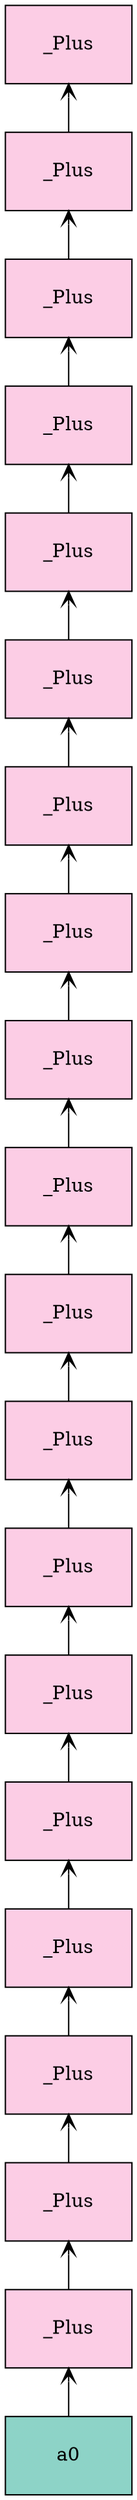 digraph plot {
	a0 [label=a0 fillcolor="#8dd3c7" fixedsize=true height=0.8034 shape=box style=filled width=1.3]
	_plus0 [label=_Plus fillcolor="#fccde5" fixedsize=true height=0.8034 shape=box style=filled width=1.3]
	_plus1 [label=_Plus fillcolor="#fccde5" fixedsize=true height=0.8034 shape=box style=filled width=1.3]
	_plus2 [label=_Plus fillcolor="#fccde5" fixedsize=true height=0.8034 shape=box style=filled width=1.3]
	_plus3 [label=_Plus fillcolor="#fccde5" fixedsize=true height=0.8034 shape=box style=filled width=1.3]
	_plus4 [label=_Plus fillcolor="#fccde5" fixedsize=true height=0.8034 shape=box style=filled width=1.3]
	_plus5 [label=_Plus fillcolor="#fccde5" fixedsize=true height=0.8034 shape=box style=filled width=1.3]
	_plus6 [label=_Plus fillcolor="#fccde5" fixedsize=true height=0.8034 shape=box style=filled width=1.3]
	_plus7 [label=_Plus fillcolor="#fccde5" fixedsize=true height=0.8034 shape=box style=filled width=1.3]
	_plus8 [label=_Plus fillcolor="#fccde5" fixedsize=true height=0.8034 shape=box style=filled width=1.3]
	_plus9 [label=_Plus fillcolor="#fccde5" fixedsize=true height=0.8034 shape=box style=filled width=1.3]
	_plus10 [label=_Plus fillcolor="#fccde5" fixedsize=true height=0.8034 shape=box style=filled width=1.3]
	_plus11 [label=_Plus fillcolor="#fccde5" fixedsize=true height=0.8034 shape=box style=filled width=1.3]
	_plus12 [label=_Plus fillcolor="#fccde5" fixedsize=true height=0.8034 shape=box style=filled width=1.3]
	_plus13 [label=_Plus fillcolor="#fccde5" fixedsize=true height=0.8034 shape=box style=filled width=1.3]
	_plus14 [label=_Plus fillcolor="#fccde5" fixedsize=true height=0.8034 shape=box style=filled width=1.3]
	_plus15 [label=_Plus fillcolor="#fccde5" fixedsize=true height=0.8034 shape=box style=filled width=1.3]
	_plus16 [label=_Plus fillcolor="#fccde5" fixedsize=true height=0.8034 shape=box style=filled width=1.3]
	_plus17 [label=_Plus fillcolor="#fccde5" fixedsize=true height=0.8034 shape=box style=filled width=1.3]
	_plus18 [label=_Plus fillcolor="#fccde5" fixedsize=true height=0.8034 shape=box style=filled width=1.3]
		_plus0 -> a0 [arrowtail=open dir=back]
		_plus1 -> _plus0 [arrowtail=open dir=back]
		_plus2 -> _plus1 [arrowtail=open dir=back]
		_plus3 -> _plus2 [arrowtail=open dir=back]
		_plus4 -> _plus3 [arrowtail=open dir=back]
		_plus5 -> _plus4 [arrowtail=open dir=back]
		_plus6 -> _plus5 [arrowtail=open dir=back]
		_plus7 -> _plus6 [arrowtail=open dir=back]
		_plus8 -> _plus7 [arrowtail=open dir=back]
		_plus9 -> _plus8 [arrowtail=open dir=back]
		_plus10 -> _plus9 [arrowtail=open dir=back]
		_plus11 -> _plus10 [arrowtail=open dir=back]
		_plus12 -> _plus11 [arrowtail=open dir=back]
		_plus13 -> _plus12 [arrowtail=open dir=back]
		_plus14 -> _plus13 [arrowtail=open dir=back]
		_plus15 -> _plus14 [arrowtail=open dir=back]
		_plus16 -> _plus15 [arrowtail=open dir=back]
		_plus17 -> _plus16 [arrowtail=open dir=back]
		_plus18 -> _plus17 [arrowtail=open dir=back]
}